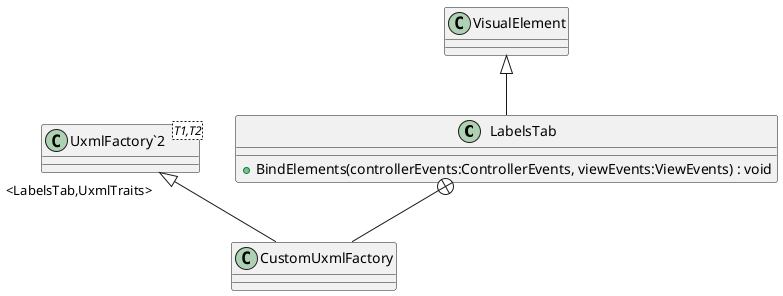 @startuml
class LabelsTab {
    + BindElements(controllerEvents:ControllerEvents, viewEvents:ViewEvents) : void
}
class CustomUxmlFactory {
}
class "UxmlFactory`2"<T1,T2> {
}
VisualElement <|-- LabelsTab
LabelsTab +-- CustomUxmlFactory
"UxmlFactory`2" "<LabelsTab,UxmlTraits>" <|-- CustomUxmlFactory
@enduml
